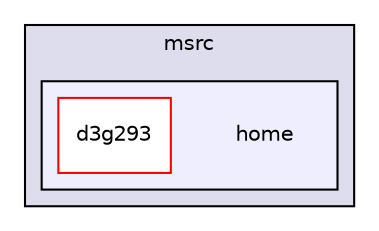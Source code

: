 digraph "home" {
  compound=true
  node [ fontsize="10", fontname="Helvetica"];
  edge [ labelfontsize="10", labelfontname="Helvetica"];
  subgraph clusterdir_fdb3b9df85f576a3dc0688af1bea2300 {
    graph [ bgcolor="#ddddee", pencolor="black", label="msrc" fontname="Helvetica", fontsize="10", URL="dir_fdb3b9df85f576a3dc0688af1bea2300.html"]
  subgraph clusterdir_f7edabd953e862a737560f09efbbe74c {
    graph [ bgcolor="#eeeeff", pencolor="black", label="" URL="dir_f7edabd953e862a737560f09efbbe74c.html"];
    dir_f7edabd953e862a737560f09efbbe74c [shape=plaintext label="home"];
    dir_6b6f590b59b406f5eaeac3d9f37a9731 [shape=box label="d3g293" color="red" fillcolor="white" style="filled" URL="dir_6b6f590b59b406f5eaeac3d9f37a9731.html"];
  }
  }
}
